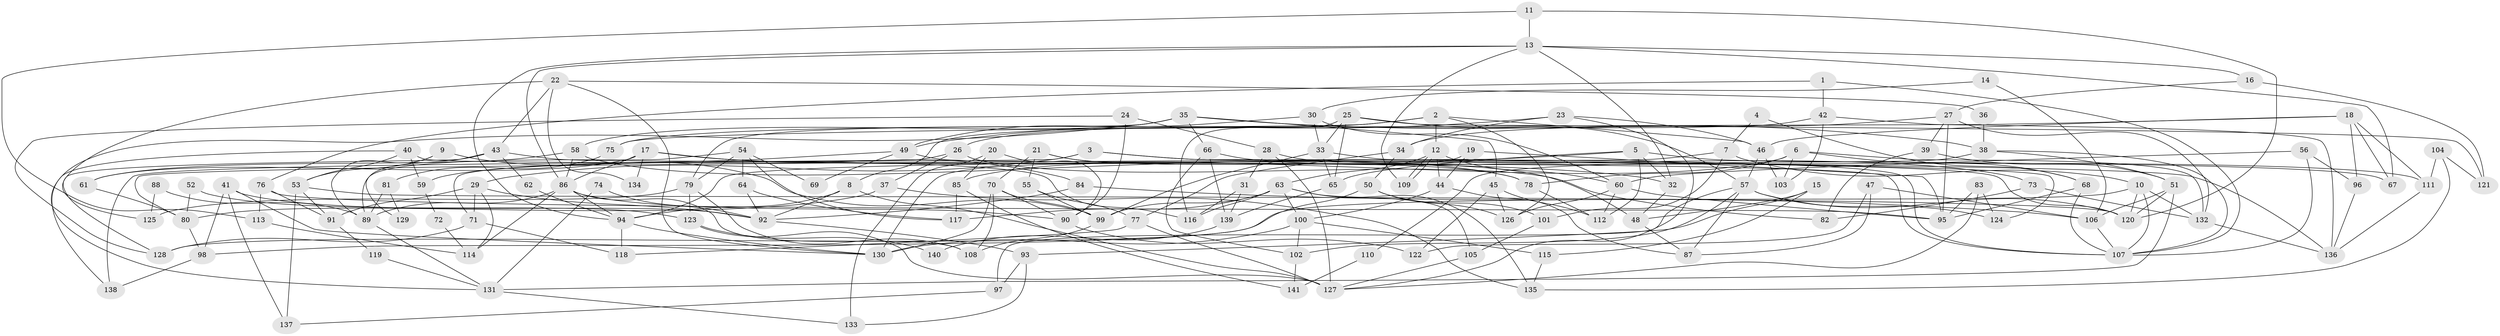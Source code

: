 // coarse degree distribution, {6: 0.15714285714285714, 9: 0.04285714285714286, 16: 0.02857142857142857, 8: 0.05714285714285714, 5: 0.14285714285714285, 4: 0.12857142857142856, 15: 0.014285714285714285, 11: 0.014285714285714285, 2: 0.08571428571428572, 13: 0.014285714285714285, 7: 0.04285714285714286, 14: 0.02857142857142857, 10: 0.02857142857142857, 3: 0.21428571428571427}
// Generated by graph-tools (version 1.1) at 2025/18/03/04/25 18:18:58]
// undirected, 141 vertices, 282 edges
graph export_dot {
graph [start="1"]
  node [color=gray90,style=filled];
  1;
  2;
  3;
  4;
  5;
  6;
  7;
  8;
  9;
  10;
  11;
  12;
  13;
  14;
  15;
  16;
  17;
  18;
  19;
  20;
  21;
  22;
  23;
  24;
  25;
  26;
  27;
  28;
  29;
  30;
  31;
  32;
  33;
  34;
  35;
  36;
  37;
  38;
  39;
  40;
  41;
  42;
  43;
  44;
  45;
  46;
  47;
  48;
  49;
  50;
  51;
  52;
  53;
  54;
  55;
  56;
  57;
  58;
  59;
  60;
  61;
  62;
  63;
  64;
  65;
  66;
  67;
  68;
  69;
  70;
  71;
  72;
  73;
  74;
  75;
  76;
  77;
  78;
  79;
  80;
  81;
  82;
  83;
  84;
  85;
  86;
  87;
  88;
  89;
  90;
  91;
  92;
  93;
  94;
  95;
  96;
  97;
  98;
  99;
  100;
  101;
  102;
  103;
  104;
  105;
  106;
  107;
  108;
  109;
  110;
  111;
  112;
  113;
  114;
  115;
  116;
  117;
  118;
  119;
  120;
  121;
  122;
  123;
  124;
  125;
  126;
  127;
  128;
  129;
  130;
  131;
  132;
  133;
  134;
  135;
  136;
  137;
  138;
  139;
  140;
  141;
  1 -- 107;
  1 -- 42;
  1 -- 76;
  2 -- 8;
  2 -- 12;
  2 -- 26;
  2 -- 46;
  2 -- 126;
  3 -- 29;
  3 -- 136;
  3 -- 107;
  3 -- 138;
  4 -- 7;
  4 -- 68;
  5 -- 112;
  5 -- 32;
  5 -- 65;
  5 -- 67;
  5 -- 80;
  6 -- 132;
  6 -- 78;
  6 -- 68;
  6 -- 85;
  6 -- 103;
  7 -- 94;
  7 -- 10;
  7 -- 101;
  8 -- 94;
  8 -- 92;
  8 -- 127;
  9 -- 53;
  9 -- 89;
  9 -- 99;
  10 -- 128;
  10 -- 107;
  10 -- 120;
  10 -- 132;
  11 -- 13;
  11 -- 120;
  11 -- 113;
  12 -- 60;
  12 -- 109;
  12 -- 109;
  12 -- 44;
  12 -- 63;
  13 -- 86;
  13 -- 94;
  13 -- 16;
  13 -- 32;
  13 -- 67;
  13 -- 109;
  14 -- 30;
  14 -- 106;
  15 -- 93;
  15 -- 48;
  15 -- 115;
  16 -- 121;
  16 -- 27;
  17 -- 86;
  17 -- 84;
  17 -- 32;
  17 -- 61;
  17 -- 134;
  18 -- 46;
  18 -- 67;
  18 -- 75;
  18 -- 96;
  18 -- 111;
  19 -- 44;
  19 -- 95;
  19 -- 130;
  20 -- 90;
  20 -- 85;
  20 -- 133;
  21 -- 70;
  21 -- 48;
  21 -- 55;
  21 -- 78;
  22 -- 43;
  22 -- 130;
  22 -- 36;
  22 -- 125;
  22 -- 134;
  23 -- 127;
  23 -- 46;
  23 -- 34;
  23 -- 49;
  24 -- 28;
  24 -- 90;
  24 -- 128;
  25 -- 57;
  25 -- 33;
  25 -- 65;
  25 -- 116;
  25 -- 121;
  26 -- 37;
  26 -- 71;
  26 -- 82;
  27 -- 34;
  27 -- 39;
  27 -- 95;
  27 -- 132;
  28 -- 127;
  28 -- 111;
  28 -- 31;
  29 -- 114;
  29 -- 92;
  29 -- 71;
  29 -- 91;
  30 -- 49;
  30 -- 33;
  30 -- 60;
  31 -- 116;
  31 -- 139;
  32 -- 48;
  33 -- 65;
  33 -- 99;
  33 -- 124;
  34 -- 50;
  34 -- 77;
  35 -- 66;
  35 -- 45;
  35 -- 38;
  35 -- 58;
  35 -- 79;
  35 -- 131;
  36 -- 38;
  37 -- 135;
  37 -- 80;
  38 -- 107;
  38 -- 51;
  38 -- 110;
  39 -- 82;
  39 -- 51;
  40 -- 107;
  40 -- 53;
  40 -- 59;
  40 -- 138;
  41 -- 130;
  41 -- 98;
  41 -- 92;
  41 -- 137;
  42 -- 103;
  42 -- 136;
  42 -- 75;
  43 -- 116;
  43 -- 128;
  43 -- 62;
  43 -- 129;
  44 -- 87;
  44 -- 100;
  45 -- 112;
  45 -- 126;
  45 -- 122;
  46 -- 57;
  46 -- 103;
  47 -- 106;
  47 -- 122;
  47 -- 87;
  48 -- 87;
  49 -- 120;
  49 -- 59;
  49 -- 69;
  50 -- 101;
  50 -- 98;
  50 -- 126;
  51 -- 106;
  51 -- 120;
  51 -- 131;
  52 -- 80;
  52 -- 123;
  53 -- 120;
  53 -- 91;
  53 -- 137;
  54 -- 117;
  54 -- 89;
  54 -- 64;
  54 -- 69;
  54 -- 79;
  55 -- 99;
  55 -- 77;
  56 -- 60;
  56 -- 107;
  56 -- 96;
  57 -- 120;
  57 -- 124;
  57 -- 87;
  57 -- 97;
  57 -- 102;
  58 -- 86;
  58 -- 61;
  58 -- 78;
  59 -- 72;
  60 -- 126;
  60 -- 95;
  60 -- 112;
  61 -- 80;
  62 -- 94;
  63 -- 99;
  63 -- 100;
  63 -- 105;
  63 -- 116;
  63 -- 117;
  63 -- 135;
  64 -- 92;
  64 -- 117;
  65 -- 139;
  66 -- 139;
  66 -- 102;
  66 -- 73;
  68 -- 95;
  68 -- 107;
  70 -- 108;
  70 -- 130;
  70 -- 90;
  70 -- 99;
  71 -- 118;
  71 -- 128;
  72 -- 114;
  73 -- 132;
  73 -- 82;
  74 -- 131;
  74 -- 92;
  75 -- 81;
  76 -- 95;
  76 -- 91;
  76 -- 113;
  77 -- 118;
  77 -- 127;
  78 -- 112;
  79 -- 108;
  79 -- 123;
  79 -- 125;
  80 -- 98;
  81 -- 89;
  81 -- 129;
  83 -- 95;
  83 -- 127;
  83 -- 124;
  84 -- 106;
  84 -- 92;
  85 -- 117;
  85 -- 141;
  86 -- 108;
  86 -- 94;
  86 -- 89;
  86 -- 90;
  86 -- 114;
  88 -- 125;
  88 -- 89;
  89 -- 131;
  90 -- 122;
  91 -- 119;
  92 -- 93;
  93 -- 133;
  93 -- 97;
  94 -- 130;
  94 -- 118;
  96 -- 136;
  97 -- 137;
  98 -- 138;
  99 -- 108;
  100 -- 102;
  100 -- 115;
  100 -- 130;
  101 -- 105;
  102 -- 141;
  104 -- 135;
  104 -- 111;
  104 -- 121;
  105 -- 127;
  106 -- 107;
  110 -- 141;
  111 -- 136;
  113 -- 114;
  115 -- 135;
  119 -- 131;
  123 -- 127;
  123 -- 140;
  131 -- 133;
  132 -- 136;
  139 -- 140;
}
